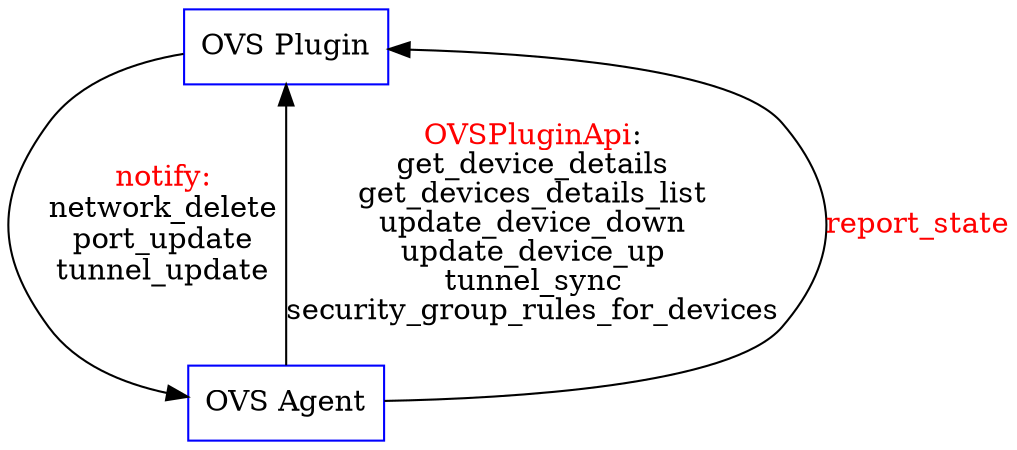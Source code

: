 //dot -Tpng xx.dot -o xx.png
digraph G {
    node [shape = record];

    plugin[label="OVS Plugin",color=blue];
    agent[label="OVS Agent",color=blue];
    
    agent -> plugin [shape=box,label=<<font color="red">OVSPluginApi</font>:<br/>get_device_details<br/>get_devices_details_list<br/>update_device_down<br/>update_device_up<br/>tunnel_sync<br/>security_group_rules_for_devices>]
    //agent -> plugin [shape=box,label="{OVSPluginApi|get_device_details\lget_devices_details_list\lupdate_device_down\lupdate_device_up\ltunnel_sync\lsecurity_group_rules_for_devices}"]
    agent->plugin[label=<<font color="red">report_state</font>>]
    plugin->agent[label=<<font color="red">notify:</font><br/>network_delete<br/>port_update<br/>tunnel_update>]
   
    //{rank=same; pluginrpc staterpc connection}
}
